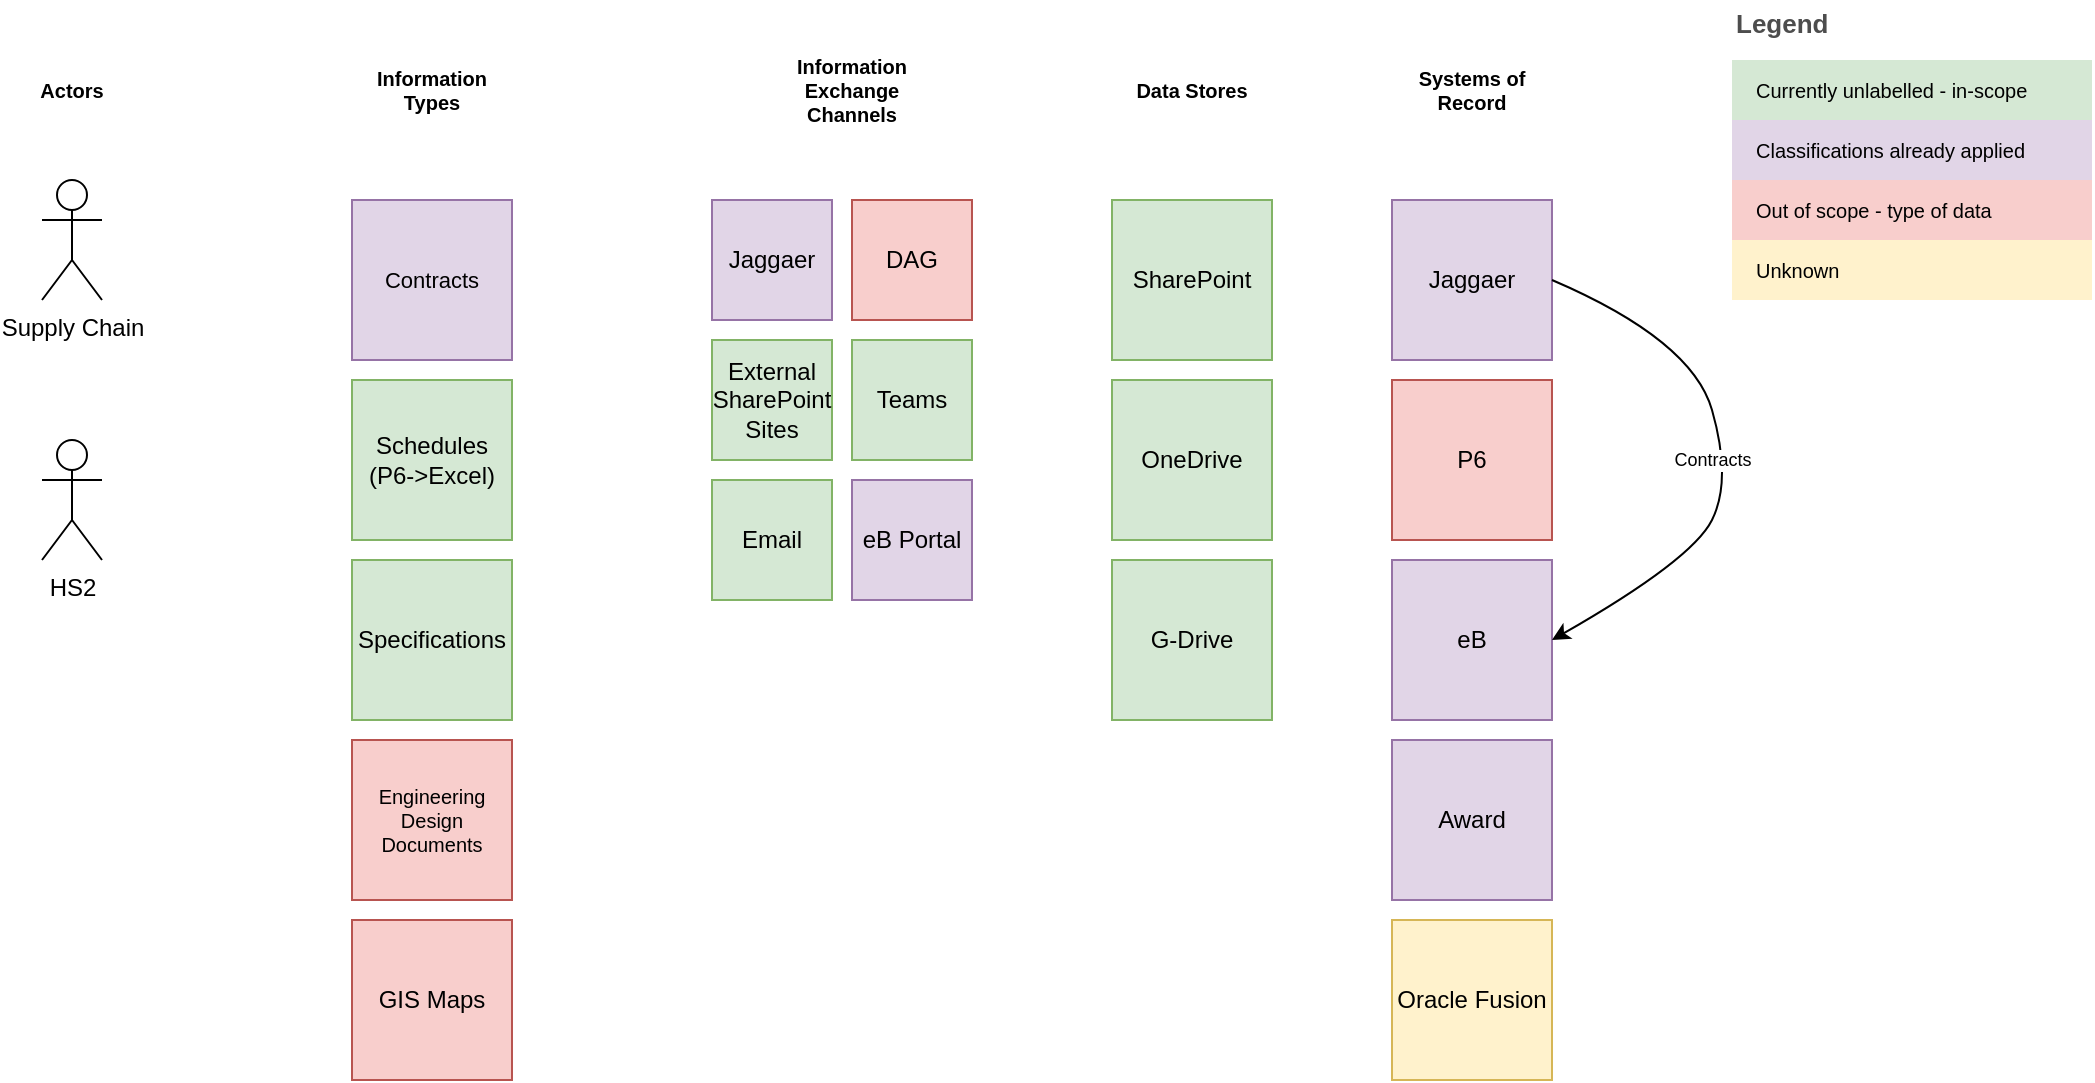 <mxfile version="20.3.6" type="github" pages="2">
  <diagram id="cXLCR2YAizclSgLuJtya" name="Page-1">
    <mxGraphModel dx="1247" dy="706" grid="1" gridSize="10" guides="1" tooltips="1" connect="1" arrows="1" fold="1" page="1" pageScale="1" pageWidth="1169" pageHeight="827" math="0" shadow="0">
      <root>
        <mxCell id="0" />
        <mxCell id="1" parent="0" />
        <mxCell id="xMyo2FrH1NyN0CoWHX3c-1" value="HS2" style="shape=umlActor;verticalLabelPosition=bottom;verticalAlign=top;html=1;outlineConnect=0;" vertex="1" parent="1">
          <mxGeometry x="135" y="230" width="30" height="60" as="geometry" />
        </mxCell>
        <mxCell id="xMyo2FrH1NyN0CoWHX3c-4" value="SharePoint" style="whiteSpace=wrap;html=1;aspect=fixed;fillColor=#d5e8d4;strokeColor=#82b366;" vertex="1" parent="1">
          <mxGeometry x="670" y="110" width="80" height="80" as="geometry" />
        </mxCell>
        <mxCell id="xMyo2FrH1NyN0CoWHX3c-5" value="eB" style="whiteSpace=wrap;html=1;aspect=fixed;fillColor=#e1d5e7;strokeColor=#9673a6;" vertex="1" parent="1">
          <mxGeometry x="810" y="290" width="80" height="80" as="geometry" />
        </mxCell>
        <mxCell id="xMyo2FrH1NyN0CoWHX3c-7" value="G-Drive" style="whiteSpace=wrap;html=1;aspect=fixed;fillColor=#d5e8d4;strokeColor=#82b366;" vertex="1" parent="1">
          <mxGeometry x="670" y="290" width="80" height="80" as="geometry" />
        </mxCell>
        <mxCell id="xMyo2FrH1NyN0CoWHX3c-8" value="Teams" style="whiteSpace=wrap;html=1;aspect=fixed;fillColor=#d5e8d4;strokeColor=#82b366;" vertex="1" parent="1">
          <mxGeometry x="540" y="180" width="60" height="60" as="geometry" />
        </mxCell>
        <mxCell id="xMyo2FrH1NyN0CoWHX3c-13" value="&lt;div style=&quot;font-size: 10px;&quot;&gt;&lt;span style=&quot;font-size: 10px;&quot;&gt;Engineering Design Documents&lt;/span&gt;&lt;/div&gt;" style="whiteSpace=wrap;html=1;aspect=fixed;fillColor=#f8cecc;strokeColor=#b85450;fontSize=10;fontStyle=0" vertex="1" parent="1">
          <mxGeometry x="290" y="380" width="80" height="80" as="geometry" />
        </mxCell>
        <mxCell id="xMyo2FrH1NyN0CoWHX3c-15" value="&lt;span&gt;GIS Maps&lt;/span&gt;" style="whiteSpace=wrap;html=1;aspect=fixed;fillColor=#f8cecc;strokeColor=#b85450;fontStyle=0" vertex="1" parent="1">
          <mxGeometry x="290" y="470" width="80" height="80" as="geometry" />
        </mxCell>
        <mxCell id="xMyo2FrH1NyN0CoWHX3c-16" value="Jaggaer" style="whiteSpace=wrap;html=1;aspect=fixed;fillColor=#e1d5e7;strokeColor=#9673a6;" vertex="1" parent="1">
          <mxGeometry x="470" y="110" width="60" height="60" as="geometry" />
        </mxCell>
        <mxCell id="xMyo2FrH1NyN0CoWHX3c-17" value="&lt;div style=&quot;font-size: 11px;&quot;&gt;&lt;span style=&quot;font-size: 11px;&quot;&gt;Contracts&lt;/span&gt;&lt;/div&gt;" style="whiteSpace=wrap;html=1;aspect=fixed;fillColor=#e1d5e7;strokeColor=#9673a6;fontSize=11;fontStyle=0" vertex="1" parent="1">
          <mxGeometry x="290" y="110" width="80" height="80" as="geometry" />
        </mxCell>
        <mxCell id="xMyo2FrH1NyN0CoWHX3c-18" value="&lt;span&gt;Schedules&lt;br&gt;(P6-&amp;gt;Excel)&lt;/span&gt;" style="whiteSpace=wrap;html=1;aspect=fixed;fillColor=#d5e8d4;strokeColor=#82b366;fontStyle=0" vertex="1" parent="1">
          <mxGeometry x="290" y="200" width="80" height="80" as="geometry" />
        </mxCell>
        <mxCell id="xMyo2FrH1NyN0CoWHX3c-19" value="&lt;span&gt;Specifications&lt;/span&gt;" style="whiteSpace=wrap;html=1;aspect=fixed;fillColor=#d5e8d4;strokeColor=#82b366;fontStyle=0" vertex="1" parent="1">
          <mxGeometry x="290" y="290" width="80" height="80" as="geometry" />
        </mxCell>
        <mxCell id="xMyo2FrH1NyN0CoWHX3c-20" value="P6" style="whiteSpace=wrap;html=1;aspect=fixed;fillColor=#f8cecc;strokeColor=#b85450;" vertex="1" parent="1">
          <mxGeometry x="810" y="200" width="80" height="80" as="geometry" />
        </mxCell>
        <mxCell id="xMyo2FrH1NyN0CoWHX3c-23" value="Jaggaer" style="whiteSpace=wrap;html=1;aspect=fixed;fillColor=#e1d5e7;strokeColor=#9673a6;" vertex="1" parent="1">
          <mxGeometry x="810" y="110" width="80" height="80" as="geometry" />
        </mxCell>
        <mxCell id="xMyo2FrH1NyN0CoWHX3c-24" value="Supply Chain" style="shape=umlActor;verticalLabelPosition=bottom;verticalAlign=top;html=1;outlineConnect=0;" vertex="1" parent="1">
          <mxGeometry x="135" y="100" width="30" height="60" as="geometry" />
        </mxCell>
        <mxCell id="xMyo2FrH1NyN0CoWHX3c-25" value="DAG" style="whiteSpace=wrap;html=1;aspect=fixed;fillColor=#f8cecc;strokeColor=#b85450;" vertex="1" parent="1">
          <mxGeometry x="540" y="110" width="60" height="60" as="geometry" />
        </mxCell>
        <mxCell id="xMyo2FrH1NyN0CoWHX3c-26" value="OneDrive" style="whiteSpace=wrap;html=1;aspect=fixed;fillColor=#d5e8d4;strokeColor=#82b366;" vertex="1" parent="1">
          <mxGeometry x="670" y="200" width="80" height="80" as="geometry" />
        </mxCell>
        <mxCell id="6zMGDVPGb2TY7qlekUjw-1" value="Systems of Record" style="text;html=1;strokeColor=none;fillColor=none;align=center;verticalAlign=middle;whiteSpace=wrap;rounded=0;fontSize=10;fontStyle=1" vertex="1" parent="1">
          <mxGeometry x="820" y="40" width="60" height="30" as="geometry" />
        </mxCell>
        <mxCell id="6zMGDVPGb2TY7qlekUjw-2" value="Data Stores" style="text;html=1;strokeColor=none;fillColor=none;align=center;verticalAlign=middle;whiteSpace=wrap;rounded=0;fontSize=10;fontStyle=1" vertex="1" parent="1">
          <mxGeometry x="680" y="40" width="60" height="30" as="geometry" />
        </mxCell>
        <mxCell id="6zMGDVPGb2TY7qlekUjw-3" value="Information Exchange Channels" style="text;html=1;strokeColor=none;fillColor=none;align=center;verticalAlign=middle;whiteSpace=wrap;rounded=0;fontSize=10;fontStyle=1" vertex="1" parent="1">
          <mxGeometry x="510" y="40" width="60" height="30" as="geometry" />
        </mxCell>
        <mxCell id="6zMGDVPGb2TY7qlekUjw-6" value="eB Portal" style="whiteSpace=wrap;html=1;aspect=fixed;fillColor=#e1d5e7;strokeColor=#9673a6;" vertex="1" parent="1">
          <mxGeometry x="540" y="250" width="60" height="60" as="geometry" />
        </mxCell>
        <mxCell id="6zMGDVPGb2TY7qlekUjw-7" value="Email" style="whiteSpace=wrap;html=1;aspect=fixed;fillColor=#d5e8d4;strokeColor=#82b366;" vertex="1" parent="1">
          <mxGeometry x="470" y="250" width="60" height="60" as="geometry" />
        </mxCell>
        <mxCell id="6zMGDVPGb2TY7qlekUjw-8" value="External&lt;br&gt;SharePoint&lt;br&gt;Sites" style="whiteSpace=wrap;html=1;aspect=fixed;fillColor=#d5e8d4;strokeColor=#82b366;" vertex="1" parent="1">
          <mxGeometry x="470" y="180" width="60" height="60" as="geometry" />
        </mxCell>
        <mxCell id="6zMGDVPGb2TY7qlekUjw-10" value="Information&lt;br&gt;Types" style="text;html=1;strokeColor=none;fillColor=none;align=center;verticalAlign=middle;whiteSpace=wrap;rounded=0;fontSize=10;fontStyle=1" vertex="1" parent="1">
          <mxGeometry x="300" y="40" width="60" height="30" as="geometry" />
        </mxCell>
        <mxCell id="6zMGDVPGb2TY7qlekUjw-11" value="Actors" style="text;html=1;strokeColor=none;fillColor=none;align=center;verticalAlign=middle;whiteSpace=wrap;rounded=0;fontSize=10;fontStyle=1" vertex="1" parent="1">
          <mxGeometry x="120" y="40" width="60" height="30" as="geometry" />
        </mxCell>
        <mxCell id="6zMGDVPGb2TY7qlekUjw-12" value="Award" style="whiteSpace=wrap;html=1;aspect=fixed;fillColor=#e1d5e7;strokeColor=#9673a6;" vertex="1" parent="1">
          <mxGeometry x="810" y="380" width="80" height="80" as="geometry" />
        </mxCell>
        <mxCell id="6zMGDVPGb2TY7qlekUjw-14" value="Legend" style="align=left;fontSize=13;fontStyle=1;strokeColor=none;fillColor=none;fontColor=#4D4D4D;spacingTop=-8;resizable=0;" vertex="1" parent="1">
          <mxGeometry x="980" y="10" width="180" height="30" as="geometry" />
        </mxCell>
        <mxCell id="6zMGDVPGb2TY7qlekUjw-15" value="" style="shape=table;html=1;whiteSpace=wrap;startSize=0;container=1;collapsible=0;childLayout=tableLayout;fillColor=none;align=left;spacingLeft=10;strokeColor=none;rounded=1;arcSize=11;fontColor=#FFFFFF;resizable=0;points=[[0.25,0,0],[0.5,0,0],[0.75,0,0],[1,0.25,0],[1,0.5,0],[1,0.75,0],[0.75,1,0],[0.5,1,0],[0.25,1,0],[0,0.75,0],[0,0.5,0],[0,0.25,0]];fontSize=10;" vertex="1" parent="1">
          <mxGeometry x="980" y="40" width="180" height="180" as="geometry" />
        </mxCell>
        <mxCell id="6zMGDVPGb2TY7qlekUjw-16" value="Currently unlabelled - in-scope" style="shape=partialRectangle;html=1;whiteSpace=wrap;connectable=0;fillColor=#d5e8d4;top=0;left=0;bottom=0;right=0;overflow=hidden;pointerEvents=1;align=left;spacingLeft=10;strokeColor=#82b366;fontSize=10;" vertex="1" parent="6zMGDVPGb2TY7qlekUjw-15">
          <mxGeometry width="180" height="30" as="geometry" />
        </mxCell>
        <mxCell id="6zMGDVPGb2TY7qlekUjw-17" value="Classifications already applied" style="shape=partialRectangle;html=1;whiteSpace=wrap;connectable=0;fillColor=#e1d5e7;top=0;left=0;bottom=0;right=0;overflow=hidden;pointerEvents=1;align=left;spacingLeft=10;fontSize=10;strokeColor=#9673a6;" vertex="1" parent="6zMGDVPGb2TY7qlekUjw-15">
          <mxGeometry y="30" width="180" height="30" as="geometry" />
        </mxCell>
        <mxCell id="6zMGDVPGb2TY7qlekUjw-18" value="Out of scope - type of data" style="shape=partialRectangle;html=1;whiteSpace=wrap;connectable=0;fillColor=#f8cecc;top=0;left=0;bottom=0;right=0;overflow=hidden;pointerEvents=1;align=left;spacingLeft=10;fontSize=10;strokeColor=#b85450;" vertex="1" parent="6zMGDVPGb2TY7qlekUjw-15">
          <mxGeometry y="60" width="180" height="30" as="geometry" />
        </mxCell>
        <mxCell id="6zMGDVPGb2TY7qlekUjw-19" value="Unknown" style="shape=partialRectangle;html=1;whiteSpace=wrap;connectable=0;top=0;left=0;bottom=0;right=0;overflow=hidden;pointerEvents=1;align=left;spacingLeft=10;fontSize=10;fillColor=#fff2cc;strokeColor=#d6b656;" vertex="1" parent="6zMGDVPGb2TY7qlekUjw-15">
          <mxGeometry y="90" width="180" height="30" as="geometry" />
        </mxCell>
        <mxCell id="6zMGDVPGb2TY7qlekUjw-20" value="" style="shape=partialRectangle;html=1;whiteSpace=wrap;connectable=0;top=0;left=0;bottom=0;right=0;overflow=hidden;pointerEvents=1;align=left;spacingLeft=10;fontSize=10;" vertex="1" parent="6zMGDVPGb2TY7qlekUjw-15">
          <mxGeometry y="120" width="180" height="30" as="geometry" />
        </mxCell>
        <mxCell id="6zMGDVPGb2TY7qlekUjw-21" value="" style="shape=partialRectangle;html=1;whiteSpace=wrap;connectable=0;top=0;left=0;bottom=0;right=0;overflow=hidden;pointerEvents=1;align=left;spacingLeft=10;fontSize=10;" vertex="1" parent="6zMGDVPGb2TY7qlekUjw-15">
          <mxGeometry y="150" width="180" height="30" as="geometry" />
        </mxCell>
        <mxCell id="6zMGDVPGb2TY7qlekUjw-22" value="Oracle Fusion" style="whiteSpace=wrap;html=1;aspect=fixed;fillColor=#fff2cc;strokeColor=#d6b656;" vertex="1" parent="1">
          <mxGeometry x="810" y="470" width="80" height="80" as="geometry" />
        </mxCell>
        <mxCell id="6zMGDVPGb2TY7qlekUjw-23" value="Contracts" style="endArrow=classic;html=1;fontSize=9;exitX=1;exitY=0.5;exitDx=0;exitDy=0;entryX=1;entryY=0.5;entryDx=0;entryDy=0;curved=1;" edge="1" parent="1" source="xMyo2FrH1NyN0CoWHX3c-23" target="xMyo2FrH1NyN0CoWHX3c-5">
          <mxGeometry x="-0.004" y="-7" width="50" height="50" relative="1" as="geometry">
            <mxPoint x="1020" y="320" as="sourcePoint" />
            <mxPoint x="1070" y="270" as="targetPoint" />
            <Array as="points">
              <mxPoint x="960" y="180" />
              <mxPoint x="980" y="250" />
              <mxPoint x="960" y="290" />
            </Array>
            <mxPoint as="offset" />
          </mxGeometry>
        </mxCell>
      </root>
    </mxGraphModel>
  </diagram>
  <diagram id="enoCb0zM3ZLAIlY1W8qx" name="Page-2">
    <mxGraphModel dx="1247" dy="654" grid="1" gridSize="10" guides="1" tooltips="1" connect="1" arrows="1" fold="1" page="1" pageScale="1" pageWidth="1169" pageHeight="827" math="0" shadow="0">
      <root>
        <mxCell id="0" />
        <mxCell id="1" parent="0" />
        <mxCell id="OXiR42jTVIXpHcLzfrry-1" value="SharePoint" style="whiteSpace=wrap;html=1;aspect=fixed;" vertex="1" parent="1">
          <mxGeometry x="320" y="120" width="80" height="80" as="geometry" />
        </mxCell>
        <mxCell id="OXiR42jTVIXpHcLzfrry-2" value="Jaggaer" style="whiteSpace=wrap;html=1;aspect=fixed;" vertex="1" parent="1">
          <mxGeometry x="600" y="120" width="80" height="80" as="geometry" />
        </mxCell>
        <mxCell id="iT9ulwVLfV9q0tadjXZ_-1" value="HS2" style="shape=umlActor;verticalLabelPosition=bottom;verticalAlign=top;html=1;outlineConnect=0;" vertex="1" parent="1">
          <mxGeometry x="110" y="130" width="30" height="60" as="geometry" />
        </mxCell>
      </root>
    </mxGraphModel>
  </diagram>
</mxfile>
